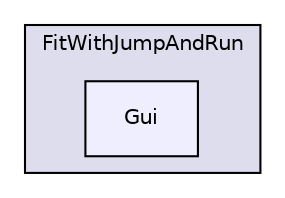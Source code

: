 digraph "C:/Users/tobia_000/Documents/Visual Studio 2013/Projects/Projektarbeit/FitWithJumpAndRun/Gui" {
  compound=true
  node [ fontsize="10", fontname="Helvetica"];
  edge [ labelfontsize="10", labelfontname="Helvetica"];
  subgraph clusterdir_f506e0a0abdbf7b12d5e747e67133751 {
    graph [ bgcolor="#ddddee", pencolor="black", label="FitWithJumpAndRun" fontname="Helvetica", fontsize="10", URL="dir_f506e0a0abdbf7b12d5e747e67133751.html"]
  dir_38bca206ba1003f730b9220c23d797ee [shape=box, label="Gui", style="filled", fillcolor="#eeeeff", pencolor="black", URL="dir_38bca206ba1003f730b9220c23d797ee.html"];
  }
}
